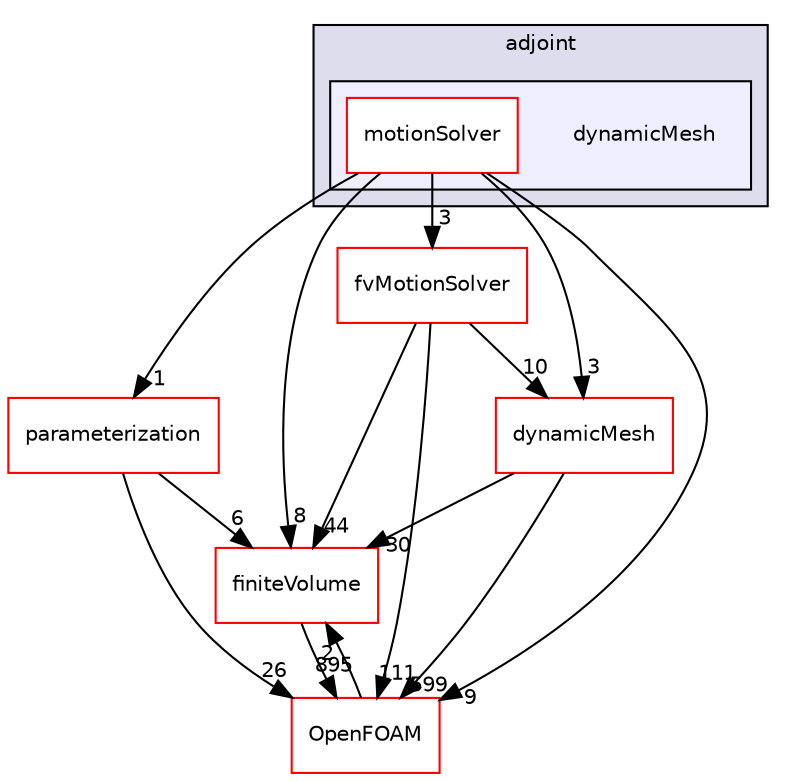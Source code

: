 digraph "src/optimisation/adjointOptimisation/adjoint/dynamicMesh" {
  bgcolor=transparent;
  compound=true
  node [ fontsize="10", fontname="Helvetica"];
  edge [ labelfontsize="10", labelfontname="Helvetica"];
  subgraph clusterdir_ec068ce9daa9333922b6d138eb1e178a {
    graph [ bgcolor="#ddddee", pencolor="black", label="adjoint" fontname="Helvetica", fontsize="10", URL="dir_ec068ce9daa9333922b6d138eb1e178a.html"]
  subgraph clusterdir_a3c15c1b3b2f5f0f260afae195a15ca3 {
    graph [ bgcolor="#eeeeff", pencolor="black", label="" URL="dir_a3c15c1b3b2f5f0f260afae195a15ca3.html"];
    dir_a3c15c1b3b2f5f0f260afae195a15ca3 [shape=plaintext label="dynamicMesh"];
    dir_f5cfbca82fa9202469cbc54181740b74 [shape=box label="motionSolver" color="red" fillcolor="white" style="filled" URL="dir_f5cfbca82fa9202469cbc54181740b74.html"];
  }
  }
  dir_9bd15774b555cf7259a6fa18f99fe99b [shape=box label="finiteVolume" color="red" URL="dir_9bd15774b555cf7259a6fa18f99fe99b.html"];
  dir_63742796c427c97a292c80f7db71da36 [shape=box label="dynamicMesh" color="red" URL="dir_63742796c427c97a292c80f7db71da36.html"];
  dir_b99de617d441e60a7bad4cdf0a5e480b [shape=box label="parameterization" color="red" URL="dir_b99de617d441e60a7bad4cdf0a5e480b.html"];
  dir_c5473ff19b20e6ec4dfe5c310b3778a8 [shape=box label="OpenFOAM" color="red" URL="dir_c5473ff19b20e6ec4dfe5c310b3778a8.html"];
  dir_f7091aeabaea36e4bb5fe5aa28ecbeff [shape=box label="fvMotionSolver" color="red" URL="dir_f7091aeabaea36e4bb5fe5aa28ecbeff.html"];
  dir_9bd15774b555cf7259a6fa18f99fe99b->dir_c5473ff19b20e6ec4dfe5c310b3778a8 [headlabel="895", labeldistance=1.5 headhref="dir_000814_002151.html"];
  dir_63742796c427c97a292c80f7db71da36->dir_9bd15774b555cf7259a6fa18f99fe99b [headlabel="30", labeldistance=1.5 headhref="dir_000588_000814.html"];
  dir_63742796c427c97a292c80f7db71da36->dir_c5473ff19b20e6ec4dfe5c310b3778a8 [headlabel="599", labeldistance=1.5 headhref="dir_000588_002151.html"];
  dir_f5cfbca82fa9202469cbc54181740b74->dir_9bd15774b555cf7259a6fa18f99fe99b [headlabel="8", labeldistance=1.5 headhref="dir_002806_000814.html"];
  dir_f5cfbca82fa9202469cbc54181740b74->dir_63742796c427c97a292c80f7db71da36 [headlabel="3", labeldistance=1.5 headhref="dir_002806_000588.html"];
  dir_f5cfbca82fa9202469cbc54181740b74->dir_b99de617d441e60a7bad4cdf0a5e480b [headlabel="1", labeldistance=1.5 headhref="dir_002806_002883.html"];
  dir_f5cfbca82fa9202469cbc54181740b74->dir_c5473ff19b20e6ec4dfe5c310b3778a8 [headlabel="9", labeldistance=1.5 headhref="dir_002806_002151.html"];
  dir_f5cfbca82fa9202469cbc54181740b74->dir_f7091aeabaea36e4bb5fe5aa28ecbeff [headlabel="3", labeldistance=1.5 headhref="dir_002806_001393.html"];
  dir_b99de617d441e60a7bad4cdf0a5e480b->dir_9bd15774b555cf7259a6fa18f99fe99b [headlabel="6", labeldistance=1.5 headhref="dir_002883_000814.html"];
  dir_b99de617d441e60a7bad4cdf0a5e480b->dir_c5473ff19b20e6ec4dfe5c310b3778a8 [headlabel="26", labeldistance=1.5 headhref="dir_002883_002151.html"];
  dir_c5473ff19b20e6ec4dfe5c310b3778a8->dir_9bd15774b555cf7259a6fa18f99fe99b [headlabel="2", labeldistance=1.5 headhref="dir_002151_000814.html"];
  dir_f7091aeabaea36e4bb5fe5aa28ecbeff->dir_9bd15774b555cf7259a6fa18f99fe99b [headlabel="44", labeldistance=1.5 headhref="dir_001393_000814.html"];
  dir_f7091aeabaea36e4bb5fe5aa28ecbeff->dir_63742796c427c97a292c80f7db71da36 [headlabel="10", labeldistance=1.5 headhref="dir_001393_000588.html"];
  dir_f7091aeabaea36e4bb5fe5aa28ecbeff->dir_c5473ff19b20e6ec4dfe5c310b3778a8 [headlabel="111", labeldistance=1.5 headhref="dir_001393_002151.html"];
}
